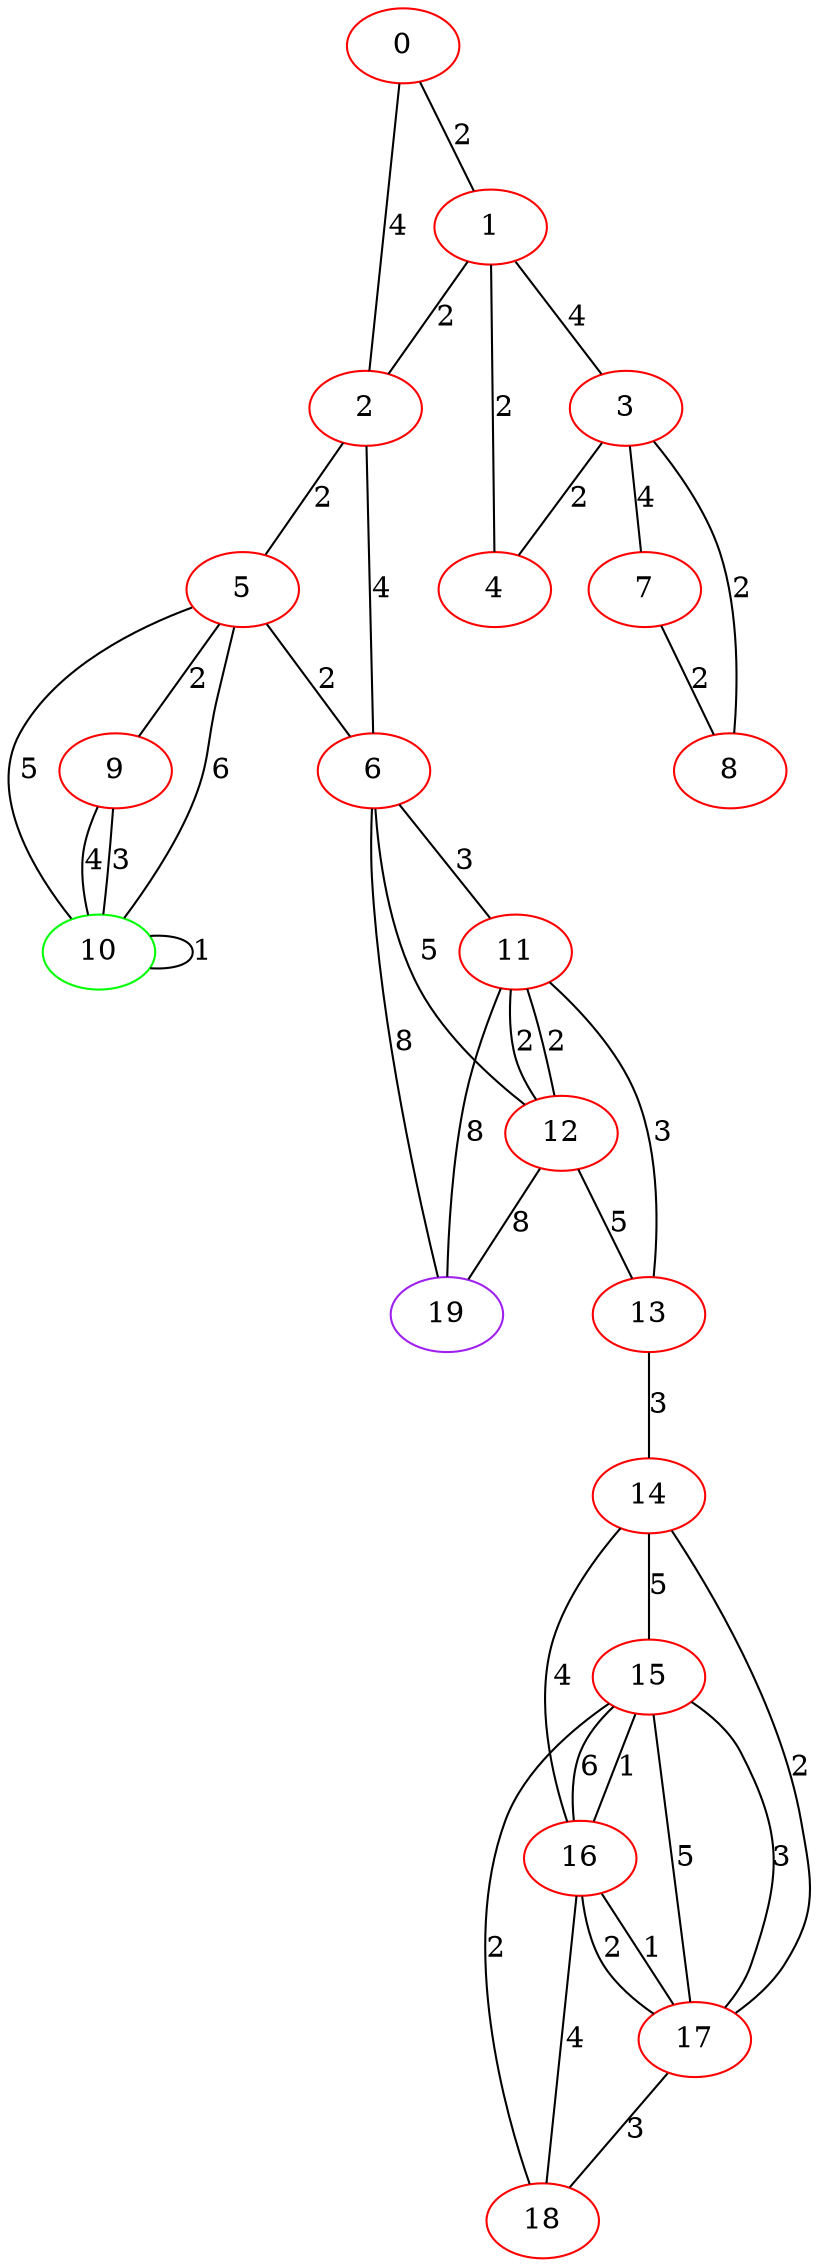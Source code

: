 graph "" {
0 [color=red, weight=1];
1 [color=red, weight=1];
2 [color=red, weight=1];
3 [color=red, weight=1];
4 [color=red, weight=1];
5 [color=red, weight=1];
6 [color=red, weight=1];
7 [color=red, weight=1];
8 [color=red, weight=1];
9 [color=red, weight=1];
10 [color=green, weight=2];
11 [color=red, weight=1];
12 [color=red, weight=1];
13 [color=red, weight=1];
14 [color=red, weight=1];
15 [color=red, weight=1];
16 [color=red, weight=1];
17 [color=red, weight=1];
18 [color=red, weight=1];
19 [color=purple, weight=4];
0 -- 1  [key=0, label=2];
0 -- 2  [key=0, label=4];
1 -- 2  [key=0, label=2];
1 -- 3  [key=0, label=4];
1 -- 4  [key=0, label=2];
2 -- 5  [key=0, label=2];
2 -- 6  [key=0, label=4];
3 -- 8  [key=0, label=2];
3 -- 4  [key=0, label=2];
3 -- 7  [key=0, label=4];
5 -- 9  [key=0, label=2];
5 -- 10  [key=0, label=5];
5 -- 10  [key=1, label=6];
5 -- 6  [key=0, label=2];
6 -- 19  [key=0, label=8];
6 -- 11  [key=0, label=3];
6 -- 12  [key=0, label=5];
7 -- 8  [key=0, label=2];
9 -- 10  [key=0, label=3];
9 -- 10  [key=1, label=4];
10 -- 10  [key=0, label=1];
11 -- 19  [key=0, label=8];
11 -- 12  [key=0, label=2];
11 -- 12  [key=1, label=2];
11 -- 13  [key=0, label=3];
12 -- 19  [key=0, label=8];
12 -- 13  [key=0, label=5];
13 -- 14  [key=0, label=3];
14 -- 16  [key=0, label=4];
14 -- 17  [key=0, label=2];
14 -- 15  [key=0, label=5];
15 -- 16  [key=0, label=1];
15 -- 16  [key=1, label=6];
15 -- 17  [key=0, label=3];
15 -- 17  [key=1, label=5];
15 -- 18  [key=0, label=2];
16 -- 17  [key=0, label=2];
16 -- 17  [key=1, label=1];
16 -- 18  [key=0, label=4];
17 -- 18  [key=0, label=3];
}
